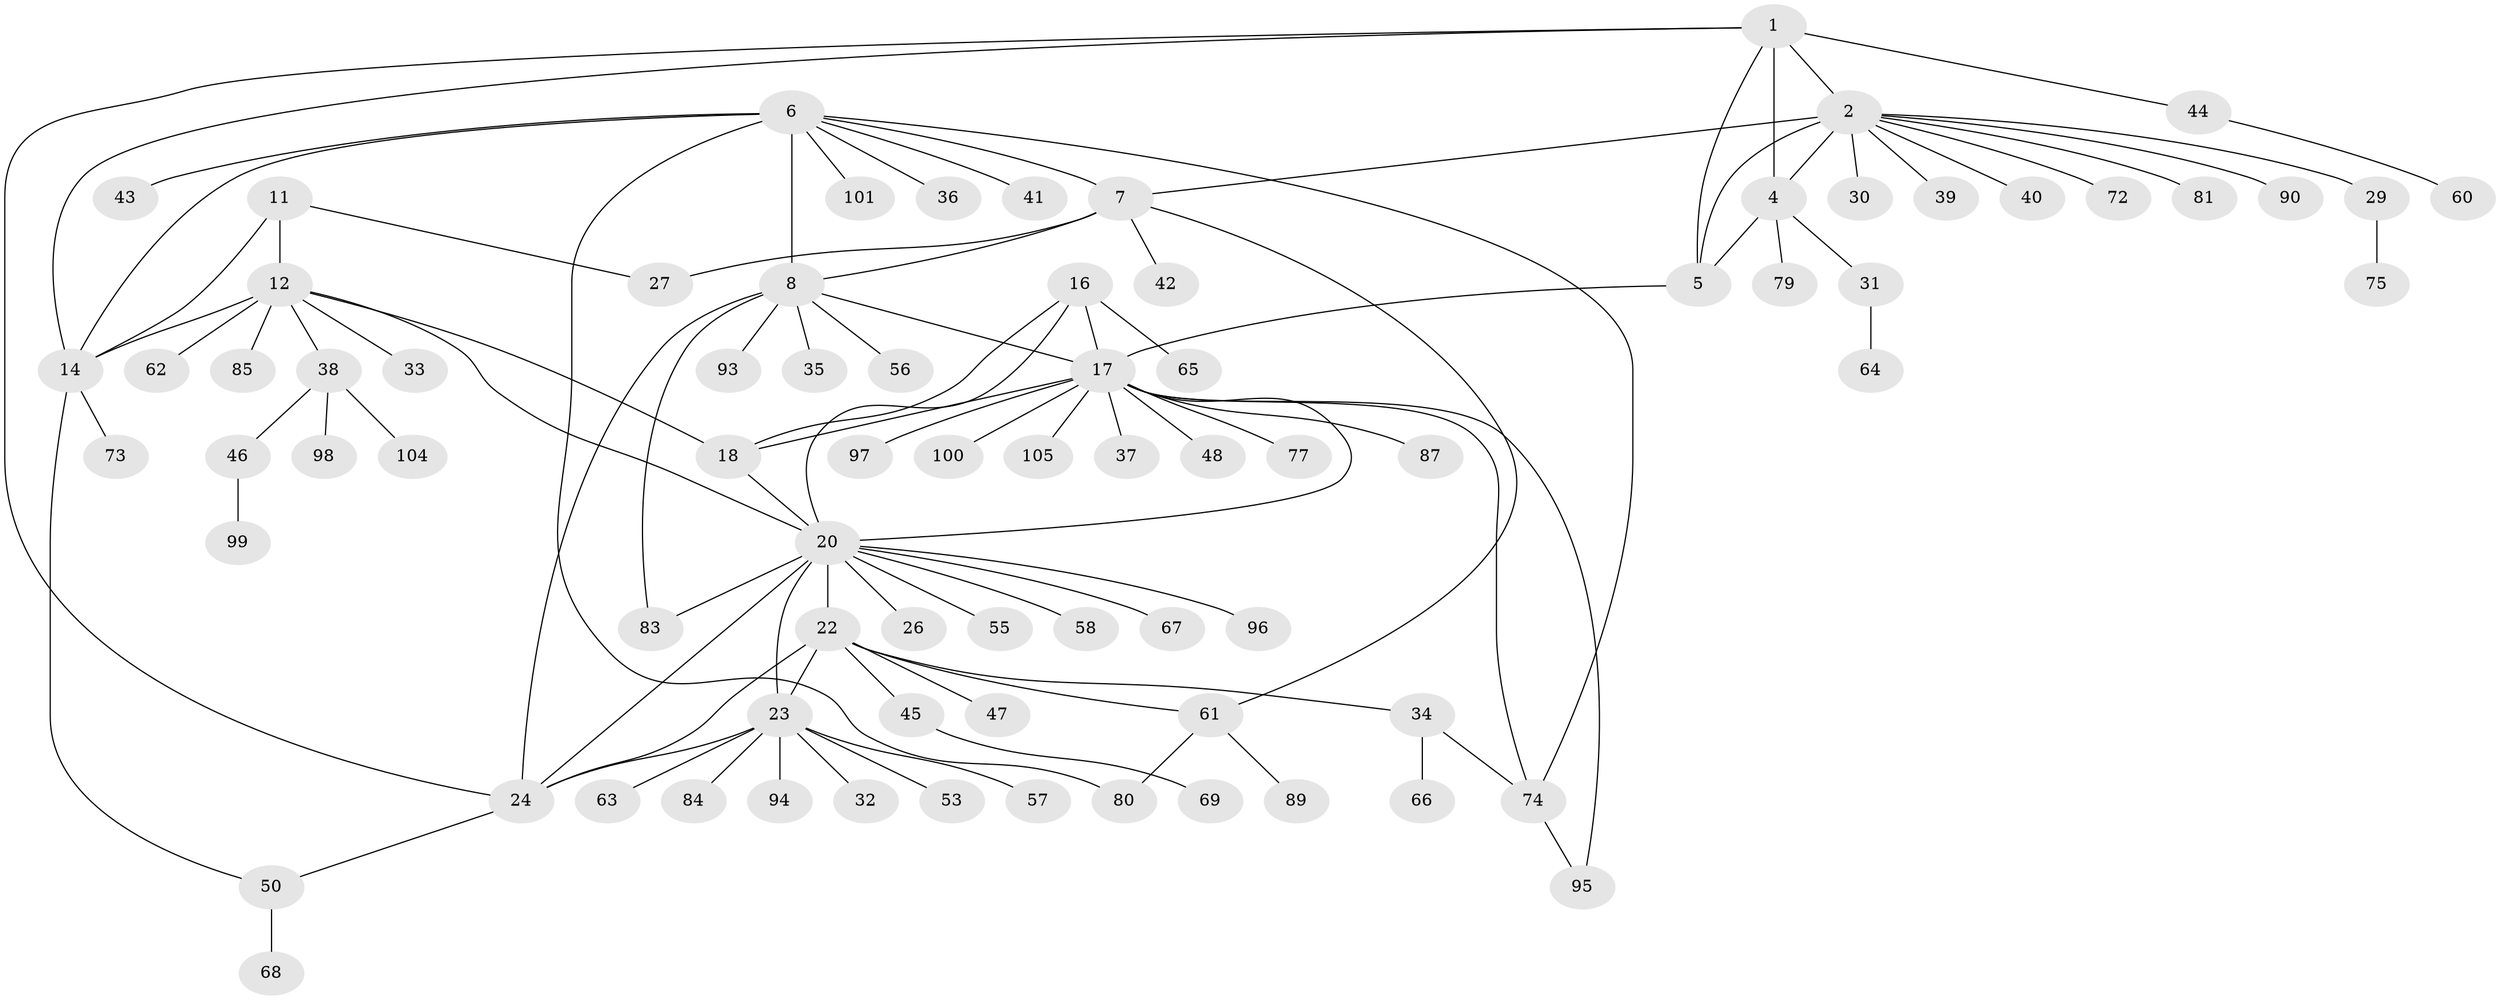 // original degree distribution, {8: 0.056074766355140186, 7: 0.04672897196261682, 9: 0.018691588785046728, 6: 0.06542056074766354, 5: 0.037383177570093455, 11: 0.018691588785046728, 10: 0.009345794392523364, 1: 0.5887850467289719, 2: 0.11214953271028037, 3: 0.018691588785046728, 4: 0.028037383177570093}
// Generated by graph-tools (version 1.1) at 2025/42/03/06/25 10:42:11]
// undirected, 80 vertices, 104 edges
graph export_dot {
graph [start="1"]
  node [color=gray90,style=filled];
  1 [super="+76"];
  2 [super="+3"];
  4 [super="+88"];
  5 [super="+103"];
  6 [super="+10"];
  7 [super="+78"];
  8 [super="+9"];
  11 [super="+49"];
  12 [super="+13"];
  14 [super="+15"];
  16 [super="+51"];
  17 [super="+19"];
  18 [super="+28"];
  20 [super="+21"];
  22 [super="+25"];
  23 [super="+82"];
  24 [super="+91"];
  26;
  27;
  29 [super="+59"];
  30;
  31;
  32;
  33 [super="+71"];
  34 [super="+54"];
  35;
  36;
  37;
  38 [super="+102"];
  39 [super="+70"];
  40;
  41;
  42;
  43;
  44;
  45;
  46 [super="+107"];
  47;
  48;
  50 [super="+52"];
  53;
  55 [super="+86"];
  56;
  57;
  58;
  60;
  61 [super="+106"];
  62;
  63;
  64;
  65;
  66;
  67;
  68;
  69;
  72;
  73;
  74 [super="+92"];
  75;
  77;
  79;
  80;
  81;
  83;
  84;
  85;
  87;
  89;
  90;
  93;
  94;
  95;
  96;
  97;
  98;
  99;
  100;
  101;
  104;
  105;
  1 -- 2 [weight=2];
  1 -- 4;
  1 -- 5;
  1 -- 14;
  1 -- 24;
  1 -- 44;
  2 -- 4 [weight=2];
  2 -- 5 [weight=2];
  2 -- 7;
  2 -- 29;
  2 -- 39;
  2 -- 40;
  2 -- 72;
  2 -- 81;
  2 -- 90;
  2 -- 30;
  4 -- 5;
  4 -- 31;
  4 -- 79;
  5 -- 17;
  6 -- 7 [weight=2];
  6 -- 8 [weight=4];
  6 -- 41;
  6 -- 80;
  6 -- 101;
  6 -- 36;
  6 -- 43;
  6 -- 74;
  6 -- 14;
  7 -- 8 [weight=2];
  7 -- 27;
  7 -- 42;
  7 -- 61;
  8 -- 56;
  8 -- 83;
  8 -- 17;
  8 -- 35;
  8 -- 24;
  8 -- 93;
  11 -- 12 [weight=2];
  11 -- 14 [weight=2];
  11 -- 27;
  12 -- 14 [weight=4];
  12 -- 38;
  12 -- 62;
  12 -- 33;
  12 -- 18;
  12 -- 85;
  12 -- 20;
  14 -- 50;
  14 -- 73;
  16 -- 17 [weight=2];
  16 -- 18;
  16 -- 20;
  16 -- 65;
  17 -- 18 [weight=2];
  17 -- 20 [weight=2];
  17 -- 48;
  17 -- 74;
  17 -- 77;
  17 -- 100;
  17 -- 105;
  17 -- 97;
  17 -- 37;
  17 -- 87;
  17 -- 95;
  18 -- 20;
  20 -- 26;
  20 -- 55;
  20 -- 58;
  20 -- 67;
  20 -- 96;
  20 -- 83;
  20 -- 22 [weight=2];
  20 -- 23;
  20 -- 24;
  22 -- 23 [weight=2];
  22 -- 24 [weight=2];
  22 -- 61;
  22 -- 34;
  22 -- 45;
  22 -- 47;
  23 -- 24;
  23 -- 32;
  23 -- 53;
  23 -- 57;
  23 -- 63;
  23 -- 84;
  23 -- 94;
  24 -- 50;
  29 -- 75;
  31 -- 64;
  34 -- 66;
  34 -- 74;
  38 -- 46;
  38 -- 98;
  38 -- 104;
  44 -- 60;
  45 -- 69;
  46 -- 99;
  50 -- 68;
  61 -- 80;
  61 -- 89;
  74 -- 95;
}
